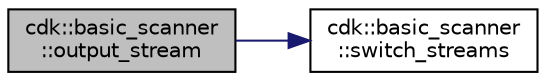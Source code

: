digraph "cdk::basic_scanner::output_stream"
{
 // INTERACTIVE_SVG=YES
 // LATEX_PDF_SIZE
  edge [fontname="Helvetica",fontsize="10",labelfontname="Helvetica",labelfontsize="10"];
  node [fontname="Helvetica",fontsize="10",shape=record];
  rankdir="LR";
  Node1 [label="cdk::basic_scanner\l::output_stream",height=0.2,width=0.4,color="black", fillcolor="grey75", style="filled", fontcolor="black",tooltip=" "];
  Node1 -> Node2 [color="midnightblue",fontsize="10",style="solid"];
  Node2 [label="cdk::basic_scanner\l::switch_streams",height=0.2,width=0.4,color="black", fillcolor="white", style="filled",URL="$classcdk_1_1basic__scanner.html#a945cd1fe3044cd563a21b5821f607a4e",tooltip=" "];
}
